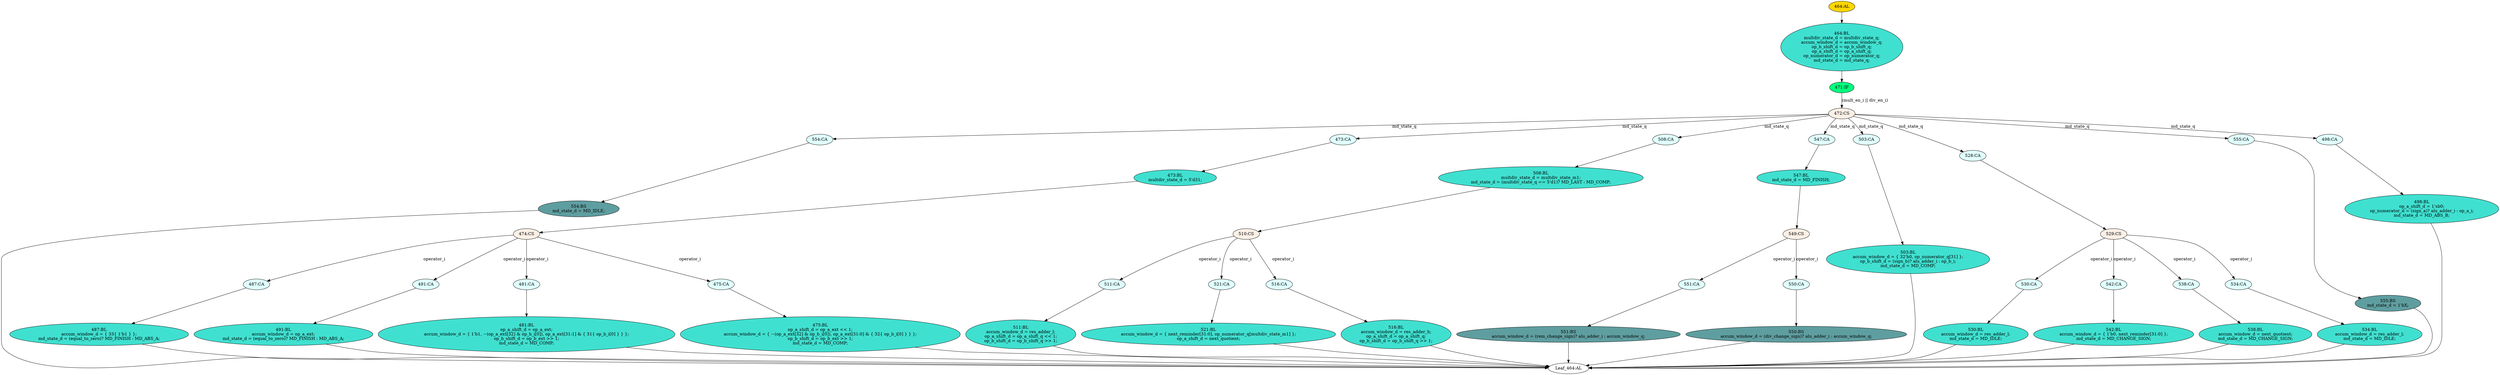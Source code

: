 strict digraph "" {
	node [label="\N"];
	"464:BL"	 [ast="<pyverilog.vparser.ast.Block object at 0x7f65ee975910>",
		fillcolor=turquoise,
		label="464:BL
multdiv_state_d = multdiv_state_q;
accum_window_d = accum_window_q;
op_b_shift_d = op_b_shift_q;
op_a_shift_d = op_a_shift_\
q;
op_numerator_d = op_numerator_q;
md_state_d = md_state_q;",
		statements="[<pyverilog.vparser.ast.BlockingSubstitution object at 0x7f65ee970e90>, <pyverilog.vparser.ast.BlockingSubstitution object at 0x7f65ee9750d0>, <\
pyverilog.vparser.ast.BlockingSubstitution object at 0x7f65ee975290>, <pyverilog.vparser.ast.BlockingSubstitution object at 0x7f65ee975450>, <\
pyverilog.vparser.ast.BlockingSubstitution object at 0x7f65ee975610>, <pyverilog.vparser.ast.BlockingSubstitution object at 0x7f65ee9757d0>]",
		style=filled,
		typ=Block];
	"471:IF"	 [ast="<pyverilog.vparser.ast.IfStatement object at 0x7f65ee975950>",
		fillcolor=springgreen,
		label="471:IF",
		statements="[]",
		style=filled,
		typ=IfStatement];
	"464:BL" -> "471:IF"	 [cond="[]",
		lineno=None];
	"551:BS"	 [ast="<pyverilog.vparser.ast.BlockingSubstitution object at 0x7f65ee930e90>",
		fillcolor=cadetblue,
		label="551:BS
accum_window_d = (rem_change_sign)? alu_adder_i : accum_window_q;",
		statements="[<pyverilog.vparser.ast.BlockingSubstitution object at 0x7f65ee930e90>]",
		style=filled,
		typ=BlockingSubstitution];
	"Leaf_464:AL"	 [def_var="['op_numerator_d', 'multdiv_state_d', 'op_b_shift_d', 'md_state_d', 'accum_window_d', 'op_a_shift_d']",
		label="Leaf_464:AL"];
	"551:BS" -> "Leaf_464:AL"	 [cond="[]",
		lineno=None];
	"550:BS"	 [ast="<pyverilog.vparser.ast.BlockingSubstitution object at 0x7f65ee930b50>",
		fillcolor=cadetblue,
		label="550:BS
accum_window_d = (div_change_sign)? alu_adder_i : accum_window_q;",
		statements="[<pyverilog.vparser.ast.BlockingSubstitution object at 0x7f65ee930b50>]",
		style=filled,
		typ=BlockingSubstitution];
	"550:BS" -> "Leaf_464:AL"	 [cond="[]",
		lineno=None];
	"487:CA"	 [ast="<pyverilog.vparser.ast.Case object at 0x7f65ee985410>",
		fillcolor=lightcyan,
		label="487:CA",
		statements="[]",
		style=filled,
		typ=Case];
	"487:BL"	 [ast="<pyverilog.vparser.ast.Block object at 0x7f65ee985490>",
		fillcolor=turquoise,
		label="487:BL
accum_window_d = { 33{ 1'b1 } };
md_state_d = (equal_to_zero)? MD_FINISH : MD_ABS_A;",
		statements="[<pyverilog.vparser.ast.BlockingSubstitution object at 0x7f65ee9854d0>, <pyverilog.vparser.ast.BlockingSubstitution object at 0x7f65ee985710>]",
		style=filled,
		typ=Block];
	"487:CA" -> "487:BL"	 [cond="[]",
		lineno=None];
	"554:CA"	 [ast="<pyverilog.vparser.ast.Case object at 0x7f65ee938190>",
		fillcolor=lightcyan,
		label="554:CA",
		statements="[]",
		style=filled,
		typ=Case];
	"554:BS"	 [ast="<pyverilog.vparser.ast.BlockingSubstitution object at 0x7f65ee938210>",
		fillcolor=cadetblue,
		label="554:BS
md_state_d = MD_IDLE;",
		statements="[<pyverilog.vparser.ast.BlockingSubstitution object at 0x7f65ee938210>]",
		style=filled,
		typ=BlockingSubstitution];
	"554:CA" -> "554:BS"	 [cond="[]",
		lineno=None];
	"542:BL"	 [ast="<pyverilog.vparser.ast.Block object at 0x7f65ee930310>",
		fillcolor=turquoise,
		label="542:BL
accum_window_d = { 1'b0, next_reminder[31:0] };
md_state_d = MD_CHANGE_SIGN;",
		statements="[<pyverilog.vparser.ast.BlockingSubstitution object at 0x7f65ee930350>, <pyverilog.vparser.ast.BlockingSubstitution object at 0x7f65ee930650>]",
		style=filled,
		typ=Block];
	"542:BL" -> "Leaf_464:AL"	 [cond="[]",
		lineno=None];
	"503:BL"	 [ast="<pyverilog.vparser.ast.Block object at 0x7f65ee98e590>",
		fillcolor=turquoise,
		label="503:BL
accum_window_d = { 32'h0, op_numerator_q[31] };
op_b_shift_d = (sign_b)? alu_adder_i : op_b_i;
md_state_d = MD_COMP;",
		statements="[<pyverilog.vparser.ast.BlockingSubstitution object at 0x7f65ee98e5d0>, <pyverilog.vparser.ast.BlockingSubstitution object at 0x7f65ee98e890>, <\
pyverilog.vparser.ast.BlockingSubstitution object at 0x7f65ee98ead0>]",
		style=filled,
		typ=Block];
	"503:BL" -> "Leaf_464:AL"	 [cond="[]",
		lineno=None];
	"508:BL"	 [ast="<pyverilog.vparser.ast.Block object at 0x7f65ee98ec90>",
		fillcolor=turquoise,
		label="508:BL
multdiv_state_d = multdiv_state_m1;
md_state_d = (multdiv_state_q == 5'd1)? MD_LAST : MD_COMP;",
		statements="[<pyverilog.vparser.ast.BlockingSubstitution object at 0x7f65ee98ecd0>, <pyverilog.vparser.ast.BlockingSubstitution object at 0x7f65ee9272d0>]",
		style=filled,
		typ=Block];
	"510:CS"	 [ast="<pyverilog.vparser.ast.CaseStatement object at 0x7f65ee98ee90>",
		fillcolor=linen,
		label="510:CS",
		statements="[]",
		style=filled,
		typ=CaseStatement];
	"508:BL" -> "510:CS"	 [cond="[]",
		lineno=None];
	"474:CS"	 [ast="<pyverilog.vparser.ast.CaseStatement object at 0x7f65ee975b90>",
		fillcolor=linen,
		label="474:CS",
		statements="[]",
		style=filled,
		typ=CaseStatement];
	"474:CS" -> "487:CA"	 [cond="['operator_i']",
		label=operator_i,
		lineno=474];
	"491:CA"	 [ast="<pyverilog.vparser.ast.Case object at 0x7f65ee985950>",
		fillcolor=lightcyan,
		label="491:CA",
		statements="[]",
		style=filled,
		typ=Case];
	"474:CS" -> "491:CA"	 [cond="['operator_i']",
		label=operator_i,
		lineno=474];
	"481:CA"	 [ast="<pyverilog.vparser.ast.Case object at 0x7f65ee97b7d0>",
		fillcolor=lightcyan,
		label="481:CA",
		statements="[]",
		style=filled,
		typ=Case];
	"474:CS" -> "481:CA"	 [cond="['operator_i']",
		label=operator_i,
		lineno=474];
	"475:CA"	 [ast="<pyverilog.vparser.ast.Case object at 0x7f65ee975c10>",
		fillcolor=lightcyan,
		label="475:CA",
		statements="[]",
		style=filled,
		typ=Case];
	"474:CS" -> "475:CA"	 [cond="['operator_i']",
		label=operator_i,
		lineno=474];
	"473:CA"	 [ast="<pyverilog.vparser.ast.Case object at 0x7f65ee975ad0>",
		fillcolor=lightcyan,
		label="473:CA",
		statements="[]",
		style=filled,
		typ=Case];
	"473:BL"	 [ast="<pyverilog.vparser.ast.Block object at 0x7f65ee975b50>",
		fillcolor=turquoise,
		label="473:BL
multdiv_state_d = 5'd31;",
		statements="[<pyverilog.vparser.ast.BlockingSubstitution object at 0x7f65ee985d90>]",
		style=filled,
		typ=Block];
	"473:CA" -> "473:BL"	 [cond="[]",
		lineno=None];
	"508:CA"	 [ast="<pyverilog.vparser.ast.Case object at 0x7f65ee98ec10>",
		fillcolor=lightcyan,
		label="508:CA",
		statements="[]",
		style=filled,
		typ=Case];
	"508:CA" -> "508:BL"	 [cond="[]",
		lineno=None];
	"530:BL"	 [ast="<pyverilog.vparser.ast.Block object at 0x7f65ee927750>",
		fillcolor=turquoise,
		label="530:BL
accum_window_d = res_adder_l;
md_state_d = MD_IDLE;",
		statements="[<pyverilog.vparser.ast.BlockingSubstitution object at 0x7f65ee927790>, <pyverilog.vparser.ast.BlockingSubstitution object at 0x7f65ee927950>]",
		style=filled,
		typ=Block];
	"530:BL" -> "Leaf_464:AL"	 [cond="[]",
		lineno=None];
	"475:BL"	 [ast="<pyverilog.vparser.ast.Block object at 0x7f65ee975c90>",
		fillcolor=turquoise,
		label="475:BL
op_a_shift_d = op_a_ext << 1;
accum_window_d = { ~(op_a_ext[32] & op_b_i[0]), op_a_ext[31:0] & { 32{ op_b_i[0] } } };
op_\
b_shift_d = op_b_ext >> 1;
md_state_d = MD_COMP;",
		statements="[<pyverilog.vparser.ast.BlockingSubstitution object at 0x7f65ee975cd0>, <pyverilog.vparser.ast.BlockingSubstitution object at 0x7f65ee975ed0>, <\
pyverilog.vparser.ast.BlockingSubstitution object at 0x7f65ee97b490>, <pyverilog.vparser.ast.BlockingSubstitution object at 0x7f65ee97b690>]",
		style=filled,
		typ=Block];
	"475:BL" -> "Leaf_464:AL"	 [cond="[]",
		lineno=None];
	"511:CA"	 [ast="<pyverilog.vparser.ast.Case object at 0x7f65ee98ef10>",
		fillcolor=lightcyan,
		label="511:CA",
		statements="[]",
		style=filled,
		typ=Case];
	"511:BL"	 [ast="<pyverilog.vparser.ast.Block object at 0x7f65ee98ef90>",
		fillcolor=turquoise,
		label="511:BL
accum_window_d = res_adder_l;
op_a_shift_d = op_a_shift_q << 1;
op_b_shift_d = op_b_shift_q >> 1;",
		statements="[<pyverilog.vparser.ast.BlockingSubstitution object at 0x7f65ee98efd0>, <pyverilog.vparser.ast.BlockingSubstitution object at 0x7f65ee997190>, <\
pyverilog.vparser.ast.BlockingSubstitution object at 0x7f65ee9973d0>]",
		style=filled,
		typ=Block];
	"511:CA" -> "511:BL"	 [cond="[]",
		lineno=None];
	"547:CA"	 [ast="<pyverilog.vparser.ast.Case object at 0x7f65ee9307d0>",
		fillcolor=lightcyan,
		label="547:CA",
		statements="[]",
		style=filled,
		typ=Case];
	"547:BL"	 [ast="<pyverilog.vparser.ast.Block object at 0x7f65ee930890>",
		fillcolor=turquoise,
		label="547:BL
md_state_d = MD_FINISH;",
		statements="[<pyverilog.vparser.ast.BlockingSubstitution object at 0x7f65ee9308d0>]",
		style=filled,
		typ=Block];
	"547:CA" -> "547:BL"	 [cond="[]",
		lineno=None];
	"510:CS" -> "511:CA"	 [cond="['operator_i']",
		label=operator_i,
		lineno=510];
	"521:CA"	 [ast="<pyverilog.vparser.ast.Case object at 0x7f65ee997c50>",
		fillcolor=lightcyan,
		label="521:CA",
		statements="[]",
		style=filled,
		typ=Case];
	"510:CS" -> "521:CA"	 [cond="['operator_i']",
		label=operator_i,
		lineno=510];
	"516:CA"	 [ast="<pyverilog.vparser.ast.Case object at 0x7f65ee997610>",
		fillcolor=lightcyan,
		label="516:CA",
		statements="[]",
		style=filled,
		typ=Case];
	"510:CS" -> "516:CA"	 [cond="['operator_i']",
		label=operator_i,
		lineno=510];
	"555:BS"	 [ast="<pyverilog.vparser.ast.BlockingSubstitution object at 0x7f65ee9383d0>",
		fillcolor=cadetblue,
		label="555:BS
md_state_d = 1'bX;",
		statements="[<pyverilog.vparser.ast.BlockingSubstitution object at 0x7f65ee9383d0>]",
		style=filled,
		typ=BlockingSubstitution];
	"555:BS" -> "Leaf_464:AL"	 [cond="[]",
		lineno=None];
	"538:BL"	 [ast="<pyverilog.vparser.ast.Block object at 0x7f65ee927ed0>",
		fillcolor=turquoise,
		label="538:BL
accum_window_d = next_quotient;
md_state_d = MD_CHANGE_SIGN;",
		statements="[<pyverilog.vparser.ast.BlockingSubstitution object at 0x7f65ee927f10>, <pyverilog.vparser.ast.BlockingSubstitution object at 0x7f65ee930150>]",
		style=filled,
		typ=Block];
	"538:BL" -> "Leaf_464:AL"	 [cond="[]",
		lineno=None];
	"491:BL"	 [ast="<pyverilog.vparser.ast.Block object at 0x7f65ee985990>",
		fillcolor=turquoise,
		label="491:BL
accum_window_d = op_a_ext;
md_state_d = (equal_to_zero)? MD_FINISH : MD_ABS_A;",
		statements="[<pyverilog.vparser.ast.BlockingSubstitution object at 0x7f65ee9859d0>, <pyverilog.vparser.ast.BlockingSubstitution object at 0x7f65ee985b50>]",
		style=filled,
		typ=Block];
	"491:CA" -> "491:BL"	 [cond="[]",
		lineno=None];
	"516:BL"	 [ast="<pyverilog.vparser.ast.Block object at 0x7f65ee997690>",
		fillcolor=turquoise,
		label="516:BL
accum_window_d = res_adder_h;
op_a_shift_d = op_a_shift_q;
op_b_shift_d = op_b_shift_q >> 1;",
		statements="[<pyverilog.vparser.ast.BlockingSubstitution object at 0x7f65ee9976d0>, <pyverilog.vparser.ast.BlockingSubstitution object at 0x7f65ee997850>, <\
pyverilog.vparser.ast.BlockingSubstitution object at 0x7f65ee997a10>]",
		style=filled,
		typ=Block];
	"516:BL" -> "Leaf_464:AL"	 [cond="[]",
		lineno=None];
	"498:BL"	 [ast="<pyverilog.vparser.ast.Block object at 0x7f65ee985f90>",
		fillcolor=turquoise,
		label="498:BL
op_a_shift_d = 1'sb0;
op_numerator_d = (sign_a)? alu_adder_i : op_a_i;
md_state_d = MD_ABS_B;",
		statements="[<pyverilog.vparser.ast.BlockingSubstitution object at 0x7f65ee985fd0>, <pyverilog.vparser.ast.BlockingSubstitution object at 0x7f65ee98e190>, <\
pyverilog.vparser.ast.BlockingSubstitution object at 0x7f65ee98e3d0>]",
		style=filled,
		typ=Block];
	"498:BL" -> "Leaf_464:AL"	 [cond="[]",
		lineno=None];
	"530:CA"	 [ast="<pyverilog.vparser.ast.Case object at 0x7f65ee9276d0>",
		fillcolor=lightcyan,
		label="530:CA",
		statements="[]",
		style=filled,
		typ=Case];
	"530:CA" -> "530:BL"	 [cond="[]",
		lineno=None];
	"542:CA"	 [ast="<pyverilog.vparser.ast.Case object at 0x7f65ee9302d0>",
		fillcolor=lightcyan,
		label="542:CA",
		statements="[]",
		style=filled,
		typ=Case];
	"542:CA" -> "542:BL"	 [cond="[]",
		lineno=None];
	"534:BL"	 [ast="<pyverilog.vparser.ast.Block object at 0x7f65ee927b10>",
		fillcolor=turquoise,
		label="534:BL
accum_window_d = res_adder_l;
md_state_d = MD_IDLE;",
		statements="[<pyverilog.vparser.ast.BlockingSubstitution object at 0x7f65ee927b50>, <pyverilog.vparser.ast.BlockingSubstitution object at 0x7f65ee927d10>]",
		style=filled,
		typ=Block];
	"534:BL" -> "Leaf_464:AL"	 [cond="[]",
		lineno=None];
	"487:BL" -> "Leaf_464:AL"	 [cond="[]",
		lineno=None];
	"481:BL"	 [ast="<pyverilog.vparser.ast.Block object at 0x7f65ee97b850>",
		fillcolor=turquoise,
		label="481:BL
op_a_shift_d = op_a_ext;
accum_window_d = { 1'b1, ~(op_a_ext[32] & op_b_i[0]), op_a_ext[31:1] & { 31{ op_b_i[0] } } };
op_\
b_shift_d = op_b_ext >> 1;
md_state_d = MD_COMP;",
		statements="[<pyverilog.vparser.ast.BlockingSubstitution object at 0x7f65ee97b890>, <pyverilog.vparser.ast.BlockingSubstitution object at 0x7f65ee97ba10>, <\
pyverilog.vparser.ast.BlockingSubstitution object at 0x7f65ee9850d0>, <pyverilog.vparser.ast.BlockingSubstitution object at 0x7f65ee9852d0>]",
		style=filled,
		typ=Block];
	"481:BL" -> "Leaf_464:AL"	 [cond="[]",
		lineno=None];
	"549:CS"	 [ast="<pyverilog.vparser.ast.CaseStatement object at 0x7f65ee930a50>",
		fillcolor=linen,
		label="549:CS",
		statements="[]",
		style=filled,
		typ=CaseStatement];
	"551:CA"	 [ast="<pyverilog.vparser.ast.Case object at 0x7f65ee930e50>",
		fillcolor=lightcyan,
		label="551:CA",
		statements="[]",
		style=filled,
		typ=Case];
	"549:CS" -> "551:CA"	 [cond="['operator_i']",
		label=operator_i,
		lineno=549];
	"550:CA"	 [ast="<pyverilog.vparser.ast.Case object at 0x7f65ee930ad0>",
		fillcolor=lightcyan,
		label="550:CA",
		statements="[]",
		style=filled,
		typ=Case];
	"549:CS" -> "550:CA"	 [cond="['operator_i']",
		label=operator_i,
		lineno=549];
	"464:AL"	 [ast="<pyverilog.vparser.ast.Always object at 0x7f65ee938650>",
		clk_sens=False,
		fillcolor=gold,
		label="464:AL",
		sens="['accum_window_q', 'res_adder_h', 'rem_change_sign', 'div_change_sign', 'res_adder_l', 'op_b_ext', 'md_state_q', 'op_a_ext', 'MD_\
ABS_B', 'next_reminder', 'MD_ABS_A', 'equal_to_zero', 'alu_adder_i', 'MD_LAST', 'MD_FINISH', 'op_b_shift_q', 'MD_CHANGE_SIGN', '\
MD_IDLE', 'MD_COMP', 'multdiv_state_m1', 'next_quotient', 'op_a_i', 'op_numerator_q', 'op_b_i', 'sign_a', 'sign_b', 'op_a_shift_\
q', 'multdiv_state_q']",
		statements="[]",
		style=filled,
		typ=Always,
		use_var="['accum_window_q', 'res_adder_h', 'rem_change_sign', 'div_change_sign', 'res_adder_l', 'op_b_ext', 'md_state_q', 'op_a_ext', 'MD_\
ABS_B', 'next_reminder', 'MD_ABS_A', 'equal_to_zero', 'alu_adder_i', 'MD_LAST', 'MD_FINISH', 'op_b_shift_q', 'MD_CHANGE_SIGN', '\
MD_IDLE', 'MD_COMP', 'multdiv_state_m1', 'next_quotient', 'div_en_i', 'op_a_i', 'op_numerator_q', 'op_b_i', 'sign_a', 'sign_b', '\
op_a_shift_q', 'operator_i', 'mult_en_i', 'multdiv_state_q']"];
	"464:AL" -> "464:BL"	 [cond="[]",
		lineno=None];
	"503:CA"	 [ast="<pyverilog.vparser.ast.Case object at 0x7f65ee98e510>",
		fillcolor=lightcyan,
		label="503:CA",
		statements="[]",
		style=filled,
		typ=Case];
	"503:CA" -> "503:BL"	 [cond="[]",
		lineno=None];
	"521:BL"	 [ast="<pyverilog.vparser.ast.Block object at 0x7f65ee997c90>",
		fillcolor=turquoise,
		label="521:BL
accum_window_d = { next_reminder[31:0], op_numerator_q[multdiv_state_m1] };
op_a_shift_d = next_quotient;",
		statements="[<pyverilog.vparser.ast.BlockingSubstitution object at 0x7f65ee997cd0>, <pyverilog.vparser.ast.BlockingSubstitution object at 0x7f65ee927110>]",
		style=filled,
		typ=Block];
	"521:BL" -> "Leaf_464:AL"	 [cond="[]",
		lineno=None];
	"551:CA" -> "551:BS"	 [cond="[]",
		lineno=None];
	"473:BL" -> "474:CS"	 [cond="[]",
		lineno=None];
	"528:CA"	 [ast="<pyverilog.vparser.ast.Case object at 0x7f65ee927590>",
		fillcolor=lightcyan,
		label="528:CA",
		statements="[]",
		style=filled,
		typ=Case];
	"529:CS"	 [ast="<pyverilog.vparser.ast.CaseStatement object at 0x7f65ee927610>",
		fillcolor=linen,
		label="529:CS",
		statements="[]",
		style=filled,
		typ=CaseStatement];
	"528:CA" -> "529:CS"	 [cond="[]",
		lineno=None];
	"529:CS" -> "530:CA"	 [cond="['operator_i']",
		label=operator_i,
		lineno=529];
	"529:CS" -> "542:CA"	 [cond="['operator_i']",
		label=operator_i,
		lineno=529];
	"538:CA"	 [ast="<pyverilog.vparser.ast.Case object at 0x7f65ee927e50>",
		fillcolor=lightcyan,
		label="538:CA",
		statements="[]",
		style=filled,
		typ=Case];
	"529:CS" -> "538:CA"	 [cond="['operator_i']",
		label=operator_i,
		lineno=529];
	"534:CA"	 [ast="<pyverilog.vparser.ast.Case object at 0x7f65ee927a90>",
		fillcolor=lightcyan,
		label="534:CA",
		statements="[]",
		style=filled,
		typ=Case];
	"529:CS" -> "534:CA"	 [cond="['operator_i']",
		label=operator_i,
		lineno=529];
	"550:CA" -> "550:BS"	 [cond="[]",
		lineno=None];
	"554:BS" -> "Leaf_464:AL"	 [cond="[]",
		lineno=None];
	"511:BL" -> "Leaf_464:AL"	 [cond="[]",
		lineno=None];
	"521:CA" -> "521:BL"	 [cond="[]",
		lineno=None];
	"547:BL" -> "549:CS"	 [cond="[]",
		lineno=None];
	"538:CA" -> "538:BL"	 [cond="[]",
		lineno=None];
	"472:CS"	 [ast="<pyverilog.vparser.ast.CaseStatement object at 0x7f65ee975a10>",
		fillcolor=linen,
		label="472:CS",
		statements="[]",
		style=filled,
		typ=CaseStatement];
	"472:CS" -> "554:CA"	 [cond="['md_state_q']",
		label=md_state_q,
		lineno=472];
	"472:CS" -> "473:CA"	 [cond="['md_state_q']",
		label=md_state_q,
		lineno=472];
	"472:CS" -> "508:CA"	 [cond="['md_state_q']",
		label=md_state_q,
		lineno=472];
	"472:CS" -> "547:CA"	 [cond="['md_state_q']",
		label=md_state_q,
		lineno=472];
	"472:CS" -> "503:CA"	 [cond="['md_state_q']",
		label=md_state_q,
		lineno=472];
	"472:CS" -> "528:CA"	 [cond="['md_state_q']",
		label=md_state_q,
		lineno=472];
	"555:CA"	 [ast="<pyverilog.vparser.ast.Case object at 0x7f65ee938390>",
		fillcolor=lightcyan,
		label="555:CA",
		statements="[]",
		style=filled,
		typ=Case];
	"472:CS" -> "555:CA"	 [cond="['md_state_q']",
		label=md_state_q,
		lineno=472];
	"498:CA"	 [ast="<pyverilog.vparser.ast.Case object at 0x7f65ee985f10>",
		fillcolor=lightcyan,
		label="498:CA",
		statements="[]",
		style=filled,
		typ=Case];
	"472:CS" -> "498:CA"	 [cond="['md_state_q']",
		label=md_state_q,
		lineno=472];
	"491:BL" -> "Leaf_464:AL"	 [cond="[]",
		lineno=None];
	"481:CA" -> "481:BL"	 [cond="[]",
		lineno=None];
	"534:CA" -> "534:BL"	 [cond="[]",
		lineno=None];
	"555:CA" -> "555:BS"	 [cond="[]",
		lineno=None];
	"471:IF" -> "472:CS"	 [cond="['mult_en_i', 'div_en_i']",
		label="(mult_en_i || div_en_i)",
		lineno=471];
	"475:CA" -> "475:BL"	 [cond="[]",
		lineno=None];
	"516:CA" -> "516:BL"	 [cond="[]",
		lineno=None];
	"498:CA" -> "498:BL"	 [cond="[]",
		lineno=None];
}
